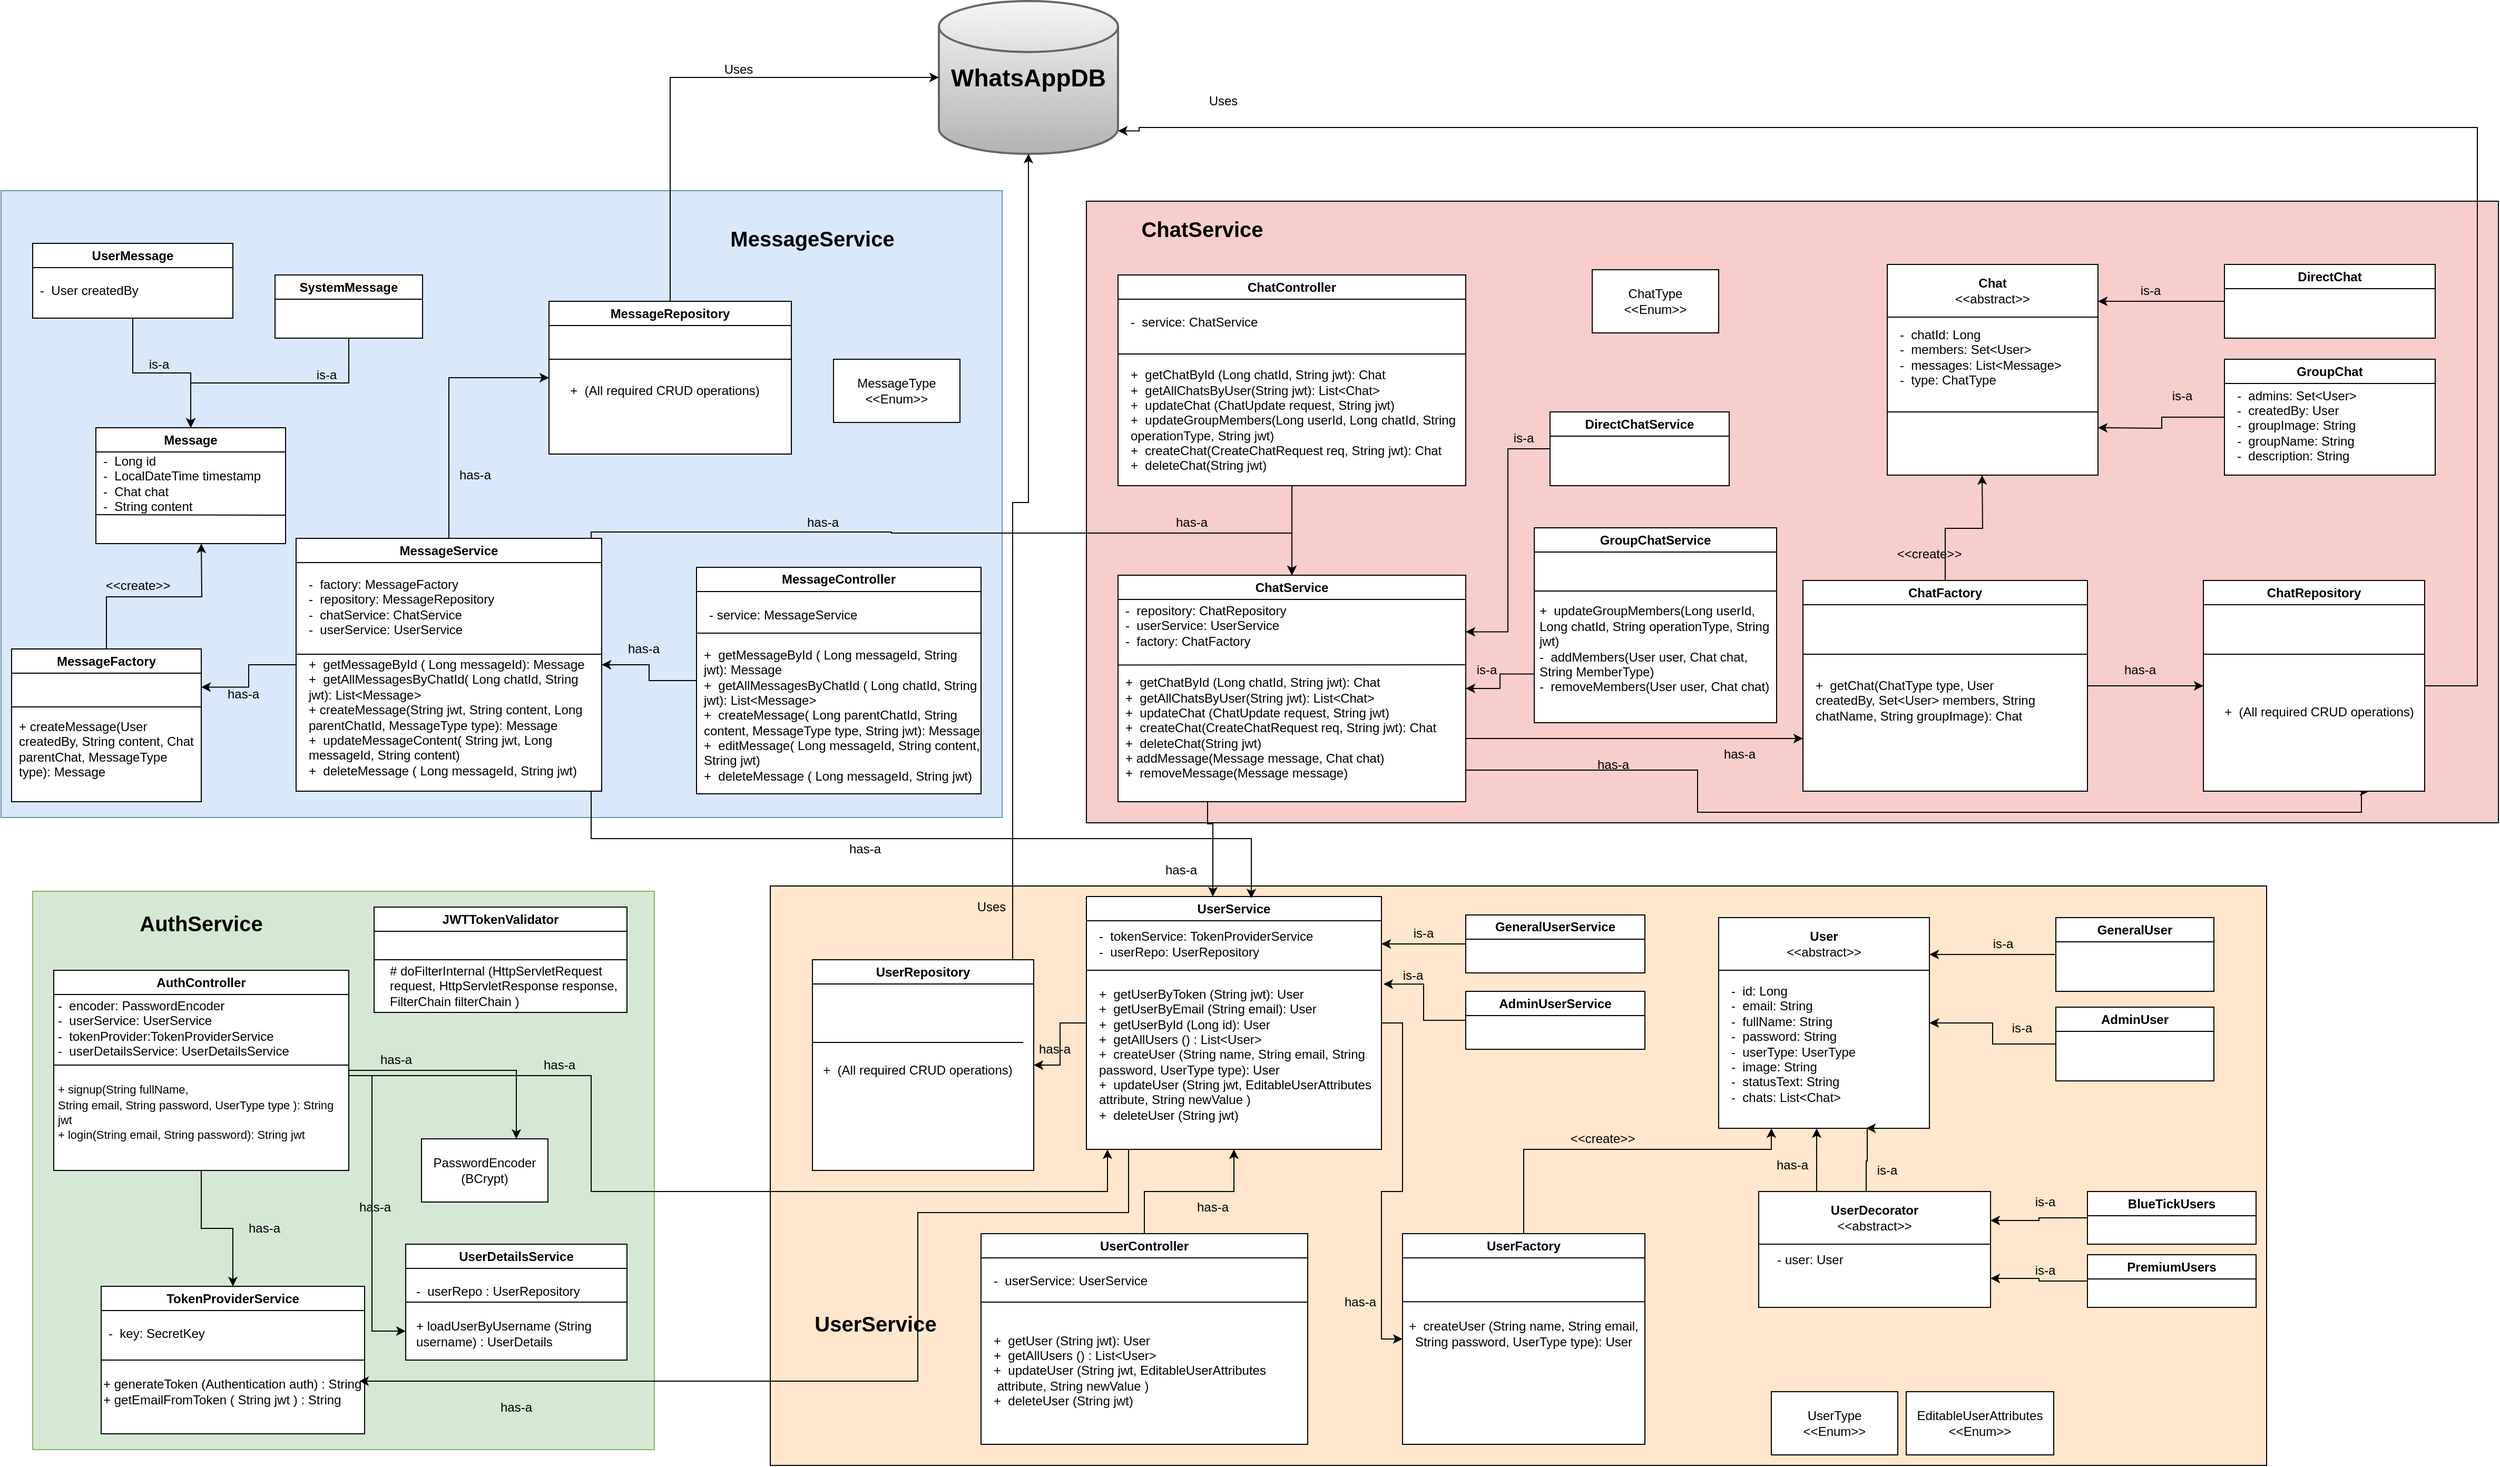 <mxfile version="22.1.16" type="device">
  <diagram name="Page-1" id="_4PxM_kyGq7Y50e0o7Xn">
    <mxGraphModel dx="3420" dy="3452" grid="1" gridSize="10" guides="1" tooltips="1" connect="1" arrows="1" fold="1" page="1" pageScale="1" pageWidth="827" pageHeight="1169" math="0" shadow="0">
      <root>
        <mxCell id="0" />
        <mxCell id="1" parent="0" />
        <mxCell id="dEhqhoQuFkiR65qgj-bx-6" value="" style="rounded=0;whiteSpace=wrap;html=1;fillColor=#d5e8d4;strokeColor=#82b366;" parent="1" vertex="1">
          <mxGeometry x="40" y="95" width="590" height="530" as="geometry" />
        </mxCell>
        <mxCell id="dEhqhoQuFkiR65qgj-bx-10" style="edgeStyle=orthogonalEdgeStyle;rounded=0;orthogonalLoop=1;jettySize=auto;html=1;entryX=0.5;entryY=0;entryDx=0;entryDy=0;" parent="1" source="dEhqhoQuFkiR65qgj-bx-2" target="dEhqhoQuFkiR65qgj-bx-8" edge="1">
          <mxGeometry relative="1" as="geometry" />
        </mxCell>
        <mxCell id="dEhqhoQuFkiR65qgj-bx-13" style="edgeStyle=orthogonalEdgeStyle;rounded=0;orthogonalLoop=1;jettySize=auto;html=1;entryX=0;entryY=0.75;entryDx=0;entryDy=0;" parent="1" source="dEhqhoQuFkiR65qgj-bx-2" target="dEhqhoQuFkiR65qgj-bx-9" edge="1">
          <mxGeometry relative="1" as="geometry">
            <Array as="points">
              <mxPoint x="362" y="270" />
              <mxPoint x="362" y="513" />
            </Array>
          </mxGeometry>
        </mxCell>
        <mxCell id="dEhqhoQuFkiR65qgj-bx-16" style="edgeStyle=orthogonalEdgeStyle;rounded=0;orthogonalLoop=1;jettySize=auto;html=1;entryX=0.75;entryY=0;entryDx=0;entryDy=0;" parent="1" source="dEhqhoQuFkiR65qgj-bx-2" target="dEhqhoQuFkiR65qgj-bx-3" edge="1">
          <mxGeometry relative="1" as="geometry" />
        </mxCell>
        <mxCell id="dEhqhoQuFkiR65qgj-bx-2" value="AuthController" style="swimlane;whiteSpace=wrap;html=1;glass=0;shadow=0;swimlaneFillColor=default;" parent="1" vertex="1">
          <mxGeometry x="60" y="170" width="280" height="190" as="geometry" />
        </mxCell>
        <mxCell id="spH2kGcvEEmno-MkBxN8-1" value="&lt;div style=&quot;font-size: 11px;&quot;&gt;&lt;font style=&quot;font-size: 11px;&quot;&gt;+ signup(String fullName,&amp;nbsp;&lt;/font&gt;&lt;/div&gt;&lt;span style=&quot;font-size: 11px;&quot;&gt;String email, String password, UserType type&amp;nbsp;&lt;/span&gt;&lt;span style=&quot;font-size: 11px; background-color: initial;&quot;&gt;): String jwt&lt;/span&gt;&lt;span style=&quot;font-size: 11px;&quot;&gt;&lt;br&gt;&lt;/span&gt;&lt;font style=&quot;font-size: 11px;&quot;&gt;+ login(String email, String password): String jwt&lt;/font&gt;" style="text;html=1;strokeColor=none;fillColor=none;align=left;verticalAlign=middle;whiteSpace=wrap;rounded=0;" vertex="1" parent="dEhqhoQuFkiR65qgj-bx-2">
          <mxGeometry x="2" y="100" width="268" height="70" as="geometry" />
        </mxCell>
        <mxCell id="spH2kGcvEEmno-MkBxN8-2" value="" style="endArrow=none;html=1;rounded=0;" edge="1" parent="dEhqhoQuFkiR65qgj-bx-2">
          <mxGeometry width="50" height="50" relative="1" as="geometry">
            <mxPoint y="90" as="sourcePoint" />
            <mxPoint x="280" y="90" as="targetPoint" />
            <Array as="points">
              <mxPoint x="90" y="90" />
            </Array>
          </mxGeometry>
        </mxCell>
        <mxCell id="spH2kGcvEEmno-MkBxN8-96" value="-&amp;nbsp; encoder:&amp;nbsp;PasswordEncoder&lt;br&gt;-&amp;nbsp; userService:&amp;nbsp;UserService&lt;br&gt;-&amp;nbsp; tokenProvider:TokenProviderService&lt;br&gt;-&amp;nbsp;&amp;nbsp;userDetailsService: UserDetailsService" style="text;html=1;strokeColor=none;fillColor=none;align=left;verticalAlign=middle;whiteSpace=wrap;rounded=0;" vertex="1" parent="dEhqhoQuFkiR65qgj-bx-2">
          <mxGeometry x="2" y="30" width="248" height="50" as="geometry" />
        </mxCell>
        <mxCell id="dEhqhoQuFkiR65qgj-bx-3" value="PasswordEncoder&lt;br&gt;(BCrypt)" style="rounded=0;whiteSpace=wrap;html=1;" parent="1" vertex="1">
          <mxGeometry x="409" y="330" width="120" height="60" as="geometry" />
        </mxCell>
        <mxCell id="dEhqhoQuFkiR65qgj-bx-7" value="&lt;b&gt;&lt;font style=&quot;font-size: 20px;&quot;&gt;AuthService&lt;/font&gt;&lt;/b&gt;" style="text;html=1;strokeColor=none;fillColor=none;align=center;verticalAlign=middle;whiteSpace=wrap;rounded=0;" parent="1" vertex="1">
          <mxGeometry x="170" y="110" width="60" height="30" as="geometry" />
        </mxCell>
        <mxCell id="dEhqhoQuFkiR65qgj-bx-8" value="TokenProviderService" style="swimlane;whiteSpace=wrap;html=1;swimlaneFillColor=default;" parent="1" vertex="1">
          <mxGeometry x="105" y="470" width="250" height="140" as="geometry" />
        </mxCell>
        <mxCell id="spH2kGcvEEmno-MkBxN8-10" value="-&amp;nbsp; key: SecretKey" style="text;html=1;strokeColor=none;fillColor=none;align=left;verticalAlign=middle;whiteSpace=wrap;rounded=0;" vertex="1" parent="dEhqhoQuFkiR65qgj-bx-8">
          <mxGeometry x="5" y="30" width="105" height="30" as="geometry" />
        </mxCell>
        <mxCell id="spH2kGcvEEmno-MkBxN8-11" value="+ generateToken (Authentication auth) : String&lt;br&gt;+ getEmailFromToken ( String jwt ) : String" style="text;html=1;strokeColor=none;fillColor=none;align=left;verticalAlign=middle;whiteSpace=wrap;rounded=0;" vertex="1" parent="dEhqhoQuFkiR65qgj-bx-8">
          <mxGeometry y="70" width="250" height="60" as="geometry" />
        </mxCell>
        <mxCell id="dEhqhoQuFkiR65qgj-bx-9" value="UserDetailsService" style="swimlane;whiteSpace=wrap;html=1;swimlaneFillColor=default;" parent="1" vertex="1">
          <mxGeometry x="394" y="430" width="210" height="110" as="geometry" />
        </mxCell>
        <mxCell id="spH2kGcvEEmno-MkBxN8-13" value="-&amp;nbsp; userRepo : UserRepository" style="text;html=1;strokeColor=none;fillColor=none;align=left;verticalAlign=middle;whiteSpace=wrap;rounded=0;" vertex="1" parent="dEhqhoQuFkiR65qgj-bx-9">
          <mxGeometry x="8" y="30" width="194" height="30" as="geometry" />
        </mxCell>
        <mxCell id="spH2kGcvEEmno-MkBxN8-14" value="+ loadUserByUsername (String username) : UserDetails" style="text;html=1;strokeColor=none;fillColor=none;align=left;verticalAlign=middle;whiteSpace=wrap;rounded=0;" vertex="1" parent="dEhqhoQuFkiR65qgj-bx-9">
          <mxGeometry x="8" y="70" width="185" height="30" as="geometry" />
        </mxCell>
        <mxCell id="dEhqhoQuFkiR65qgj-bx-11" value="has-a" style="text;html=1;strokeColor=none;fillColor=none;align=center;verticalAlign=middle;whiteSpace=wrap;rounded=0;" parent="1" vertex="1">
          <mxGeometry x="230" y="400" width="60" height="30" as="geometry" />
        </mxCell>
        <mxCell id="dEhqhoQuFkiR65qgj-bx-14" value="has-a" style="text;html=1;strokeColor=none;fillColor=none;align=center;verticalAlign=middle;whiteSpace=wrap;rounded=0;" parent="1" vertex="1">
          <mxGeometry x="335" y="380" width="60" height="30" as="geometry" />
        </mxCell>
        <mxCell id="dEhqhoQuFkiR65qgj-bx-17" value="has-a" style="text;html=1;strokeColor=none;fillColor=none;align=center;verticalAlign=middle;whiteSpace=wrap;rounded=0;" parent="1" vertex="1">
          <mxGeometry x="510" y="245" width="60" height="30" as="geometry" />
        </mxCell>
        <mxCell id="dEhqhoQuFkiR65qgj-bx-18" value="JWTTokenValidator" style="swimlane;whiteSpace=wrap;html=1;swimlaneFillColor=default;" parent="1" vertex="1">
          <mxGeometry x="364" y="110" width="240" height="100" as="geometry" />
        </mxCell>
        <mxCell id="spH2kGcvEEmno-MkBxN8-8" value="&lt;font style=&quot;font-size: 12px;&quot;&gt;# doFilterInternal (&lt;/font&gt;HttpServletRequest request, HttpServletResponse response, FilterChain filterChain )" style="text;html=1;strokeColor=none;fillColor=none;align=left;verticalAlign=middle;whiteSpace=wrap;rounded=0;" vertex="1" parent="dEhqhoQuFkiR65qgj-bx-18">
          <mxGeometry x="13" y="60" width="227" height="30" as="geometry" />
        </mxCell>
        <mxCell id="dEhqhoQuFkiR65qgj-bx-19" value="" style="rounded=0;whiteSpace=wrap;html=1;fillColor=#ffe6cc;strokeColor=default;" parent="1" vertex="1">
          <mxGeometry x="740" y="90" width="1420" height="550" as="geometry" />
        </mxCell>
        <mxCell id="dEhqhoQuFkiR65qgj-bx-20" value="&lt;b&gt;&lt;font style=&quot;font-size: 20px;&quot;&gt;UserService&lt;/font&gt;&lt;/b&gt;" style="text;html=1;strokeColor=none;fillColor=none;align=center;verticalAlign=middle;whiteSpace=wrap;rounded=0;" parent="1" vertex="1">
          <mxGeometry x="810" y="490" width="60" height="30" as="geometry" />
        </mxCell>
        <mxCell id="dEhqhoQuFkiR65qgj-bx-32" style="edgeStyle=orthogonalEdgeStyle;rounded=0;orthogonalLoop=1;jettySize=auto;html=1;entryX=0;entryY=0.5;entryDx=0;entryDy=0;" parent="1" source="dEhqhoQuFkiR65qgj-bx-21" target="dEhqhoQuFkiR65qgj-bx-23" edge="1">
          <mxGeometry relative="1" as="geometry" />
        </mxCell>
        <mxCell id="dEhqhoQuFkiR65qgj-bx-90" style="edgeStyle=orthogonalEdgeStyle;rounded=0;orthogonalLoop=1;jettySize=auto;html=1;entryX=1;entryY=0.5;entryDx=0;entryDy=0;" parent="1" source="dEhqhoQuFkiR65qgj-bx-21" target="dEhqhoQuFkiR65qgj-bx-86" edge="1">
          <mxGeometry relative="1" as="geometry" />
        </mxCell>
        <mxCell id="dEhqhoQuFkiR65qgj-bx-21" value="UserService" style="swimlane;whiteSpace=wrap;html=1;swimlaneFillColor=default;" parent="1" vertex="1">
          <mxGeometry x="1040" y="100" width="280" height="240" as="geometry" />
        </mxCell>
        <mxCell id="spH2kGcvEEmno-MkBxN8-19" value="-&amp;nbsp; tokenService: TokenProviderService&lt;br&gt;-&amp;nbsp; userRepo: UserRepository" style="text;html=1;strokeColor=none;fillColor=none;align=left;verticalAlign=middle;whiteSpace=wrap;rounded=0;" vertex="1" parent="dEhqhoQuFkiR65qgj-bx-21">
          <mxGeometry x="10" y="30" width="210" height="30" as="geometry" />
        </mxCell>
        <mxCell id="spH2kGcvEEmno-MkBxN8-21" value="" style="endArrow=none;html=1;rounded=0;entryX=1;entryY=0;entryDx=0;entryDy=0;" edge="1" parent="dEhqhoQuFkiR65qgj-bx-21" target="spH2kGcvEEmno-MkBxN8-22">
          <mxGeometry width="50" height="50" relative="1" as="geometry">
            <mxPoint y="70" as="sourcePoint" />
            <mxPoint x="230" y="60" as="targetPoint" />
          </mxGeometry>
        </mxCell>
        <mxCell id="spH2kGcvEEmno-MkBxN8-22" value="+&amp;nbsp; getUserByToken (String jwt): User&lt;br&gt;+&amp;nbsp; getUserByEmail (String email): User&lt;br style=&quot;border-color: var(--border-color);&quot;&gt;+&amp;nbsp; getUserById (Long id): User&lt;br&gt;+&amp;nbsp; getAllUsers () : List&amp;lt;User&amp;gt;&lt;br&gt;+&amp;nbsp; createUser (String name, String email, String password, UserType type): User&lt;br&gt;+&amp;nbsp; updateUser (String jwt, EditableUserAttributes&amp;nbsp; attribute, String newValue )&amp;nbsp;&lt;br&gt;+&amp;nbsp; deleteUser (String jwt)" style="text;html=1;strokeColor=none;fillColor=none;align=left;verticalAlign=middle;whiteSpace=wrap;rounded=0;" vertex="1" parent="dEhqhoQuFkiR65qgj-bx-21">
          <mxGeometry x="10" y="70" width="270" height="160" as="geometry" />
        </mxCell>
        <mxCell id="dEhqhoQuFkiR65qgj-bx-30" style="edgeStyle=orthogonalEdgeStyle;rounded=0;orthogonalLoop=1;jettySize=auto;html=1;" parent="1" source="dEhqhoQuFkiR65qgj-bx-22" target="dEhqhoQuFkiR65qgj-bx-21" edge="1">
          <mxGeometry relative="1" as="geometry" />
        </mxCell>
        <mxCell id="dEhqhoQuFkiR65qgj-bx-22" value="UserController" style="swimlane;whiteSpace=wrap;html=1;swimlaneFillColor=default;" parent="1" vertex="1">
          <mxGeometry x="940" y="420" width="310" height="200" as="geometry" />
        </mxCell>
        <mxCell id="spH2kGcvEEmno-MkBxN8-16" value="+&amp;nbsp; getUser (String jwt): User&lt;br&gt;+&amp;nbsp; getAllUsers () : List&amp;lt;User&amp;gt;&lt;br&gt;+&amp;nbsp; updateUser (String jwt, EditableUserAttributes&lt;br&gt;&amp;nbsp;attribute, String newValue )&amp;nbsp;&lt;br&gt;+&amp;nbsp; deleteUser (String jwt)" style="text;html=1;strokeColor=none;fillColor=none;align=left;verticalAlign=middle;whiteSpace=wrap;rounded=0;" vertex="1" parent="dEhqhoQuFkiR65qgj-bx-22">
          <mxGeometry x="10" y="80" width="270" height="100" as="geometry" />
        </mxCell>
        <mxCell id="spH2kGcvEEmno-MkBxN8-18" value="-&amp;nbsp; userService: UserService" style="text;html=1;strokeColor=none;fillColor=none;align=left;verticalAlign=middle;whiteSpace=wrap;rounded=0;" vertex="1" parent="dEhqhoQuFkiR65qgj-bx-22">
          <mxGeometry x="10" y="30" width="270" height="30" as="geometry" />
        </mxCell>
        <mxCell id="dEhqhoQuFkiR65qgj-bx-34" style="edgeStyle=orthogonalEdgeStyle;rounded=0;orthogonalLoop=1;jettySize=auto;html=1;entryX=0.25;entryY=1;entryDx=0;entryDy=0;" parent="1" source="dEhqhoQuFkiR65qgj-bx-23" edge="1" target="dEhqhoQuFkiR65qgj-bx-25">
          <mxGeometry relative="1" as="geometry">
            <mxPoint x="1440" y="320" as="targetPoint" />
            <Array as="points">
              <mxPoint x="1455" y="340" />
              <mxPoint x="1690" y="340" />
            </Array>
          </mxGeometry>
        </mxCell>
        <mxCell id="dEhqhoQuFkiR65qgj-bx-23" value="UserFactory" style="swimlane;whiteSpace=wrap;html=1;swimlaneFillColor=default;gradientColor=none;" parent="1" vertex="1">
          <mxGeometry x="1340" y="420" width="230" height="200" as="geometry" />
        </mxCell>
        <mxCell id="spH2kGcvEEmno-MkBxN8-23" value="+&amp;nbsp; createUser (String name, String email, String password, UserType type): User" style="text;html=1;strokeColor=none;fillColor=none;align=center;verticalAlign=middle;whiteSpace=wrap;rounded=0;" vertex="1" parent="dEhqhoQuFkiR65qgj-bx-23">
          <mxGeometry x="5" y="80" width="220" height="30" as="geometry" />
        </mxCell>
        <mxCell id="spH2kGcvEEmno-MkBxN8-24" value="" style="endArrow=none;html=1;rounded=0;exitX=0;exitY=0.25;exitDx=0;exitDy=0;entryX=1;entryY=0.25;entryDx=0;entryDy=0;" edge="1" parent="dEhqhoQuFkiR65qgj-bx-23">
          <mxGeometry width="50" height="50" relative="1" as="geometry">
            <mxPoint y="64.57" as="sourcePoint" />
            <mxPoint x="230" y="64.57" as="targetPoint" />
          </mxGeometry>
        </mxCell>
        <mxCell id="dEhqhoQuFkiR65qgj-bx-25" value="User&lt;br style=&quot;border-color: var(--border-color); font-weight: 400;&quot;&gt;&lt;span style=&quot;font-weight: 400;&quot;&gt;&amp;lt;&amp;lt;abstract&amp;gt;&amp;gt;&lt;/span&gt;" style="swimlane;whiteSpace=wrap;html=1;startSize=50;swimlaneFillColor=default;" parent="1" vertex="1">
          <mxGeometry x="1640" y="120" width="200" height="200" as="geometry" />
        </mxCell>
        <mxCell id="spH2kGcvEEmno-MkBxN8-25" value="-&amp;nbsp; id: Long&lt;br&gt;-&amp;nbsp; email: String&lt;br&gt;-&amp;nbsp; fullName: String&lt;br&gt;-&amp;nbsp; password: String&lt;br&gt;-&amp;nbsp; userType: UserType&lt;br&gt;-&amp;nbsp; image: String&lt;br&gt;-&amp;nbsp; statusText: String&lt;br&gt;-&amp;nbsp; chats: List&amp;lt;Chat&amp;gt;" style="text;html=1;strokeColor=none;fillColor=none;align=left;verticalAlign=middle;whiteSpace=wrap;rounded=0;" vertex="1" parent="dEhqhoQuFkiR65qgj-bx-25">
          <mxGeometry x="10" y="55" width="126" height="130" as="geometry" />
        </mxCell>
        <mxCell id="dEhqhoQuFkiR65qgj-bx-26" value="GeneralUser" style="swimlane;whiteSpace=wrap;html=1;swimlaneFillColor=default;" parent="1" vertex="1">
          <mxGeometry x="1960" y="120" width="150" height="70" as="geometry" />
        </mxCell>
        <mxCell id="dEhqhoQuFkiR65qgj-bx-39" style="edgeStyle=orthogonalEdgeStyle;rounded=0;orthogonalLoop=1;jettySize=auto;html=1;entryX=1;entryY=0.5;entryDx=0;entryDy=0;" parent="1" source="dEhqhoQuFkiR65qgj-bx-27" edge="1" target="dEhqhoQuFkiR65qgj-bx-25">
          <mxGeometry relative="1" as="geometry">
            <mxPoint x="1550" y="275" as="targetPoint" />
          </mxGeometry>
        </mxCell>
        <mxCell id="dEhqhoQuFkiR65qgj-bx-27" value="AdminUser" style="swimlane;whiteSpace=wrap;html=1;swimlaneFillColor=default;" parent="1" vertex="1">
          <mxGeometry x="1960" y="205" width="150" height="70" as="geometry" />
        </mxCell>
        <mxCell id="dEhqhoQuFkiR65qgj-bx-28" value="UserType&lt;br&gt;&amp;lt;&amp;lt;Enum&amp;gt;&amp;gt;" style="rounded=0;whiteSpace=wrap;html=1;" parent="1" vertex="1">
          <mxGeometry x="1690" y="570" width="120" height="60" as="geometry" />
        </mxCell>
        <mxCell id="dEhqhoQuFkiR65qgj-bx-29" value="EditableUserAttributes&lt;br&gt;&amp;lt;&amp;lt;Enum&amp;gt;&amp;gt;" style="rounded=0;whiteSpace=wrap;html=1;" parent="1" vertex="1">
          <mxGeometry x="1818" y="570" width="140" height="60" as="geometry" />
        </mxCell>
        <mxCell id="dEhqhoQuFkiR65qgj-bx-31" value="has-a" style="text;html=1;strokeColor=none;fillColor=none;align=center;verticalAlign=middle;whiteSpace=wrap;rounded=0;" parent="1" vertex="1">
          <mxGeometry x="980" y="230" width="60" height="30" as="geometry" />
        </mxCell>
        <mxCell id="dEhqhoQuFkiR65qgj-bx-33" value="has-a" style="text;html=1;strokeColor=none;fillColor=none;align=center;verticalAlign=middle;whiteSpace=wrap;rounded=0;" parent="1" vertex="1">
          <mxGeometry x="1270" y="470" width="60" height="30" as="geometry" />
        </mxCell>
        <mxCell id="dEhqhoQuFkiR65qgj-bx-35" value="&amp;lt;&amp;lt;create&amp;gt;&amp;gt;" style="text;html=1;strokeColor=none;fillColor=none;align=center;verticalAlign=middle;whiteSpace=wrap;rounded=0;" parent="1" vertex="1">
          <mxGeometry x="1500" y="315" width="60" height="30" as="geometry" />
        </mxCell>
        <mxCell id="dEhqhoQuFkiR65qgj-bx-36" style="edgeStyle=orthogonalEdgeStyle;rounded=0;orthogonalLoop=1;jettySize=auto;html=1;entryX=1;entryY=0.175;entryDx=0;entryDy=0;entryPerimeter=0;" parent="1" source="dEhqhoQuFkiR65qgj-bx-26" target="dEhqhoQuFkiR65qgj-bx-25" edge="1">
          <mxGeometry relative="1" as="geometry" />
        </mxCell>
        <mxCell id="dEhqhoQuFkiR65qgj-bx-37" value="is-a" style="text;html=1;strokeColor=none;fillColor=none;align=center;verticalAlign=middle;whiteSpace=wrap;rounded=0;" parent="1" vertex="1">
          <mxGeometry x="1880" y="130" width="60" height="30" as="geometry" />
        </mxCell>
        <mxCell id="dEhqhoQuFkiR65qgj-bx-38" value="is-a" style="text;html=1;strokeColor=none;fillColor=none;align=center;verticalAlign=middle;whiteSpace=wrap;rounded=0;" parent="1" vertex="1">
          <mxGeometry x="1898" y="210" width="60" height="30" as="geometry" />
        </mxCell>
        <mxCell id="dEhqhoQuFkiR65qgj-bx-40" value="" style="rounded=0;whiteSpace=wrap;html=1;fillColor=#dae8fc;strokeColor=#6c8ebf;" parent="1" vertex="1">
          <mxGeometry x="10" y="-570" width="950" height="595" as="geometry" />
        </mxCell>
        <mxCell id="dEhqhoQuFkiR65qgj-bx-41" value="" style="rounded=0;whiteSpace=wrap;html=1;fillColor=#f8cecc;strokeColor=default;" parent="1" vertex="1">
          <mxGeometry x="1040" y="-560" width="1340" height="590" as="geometry" />
        </mxCell>
        <mxCell id="dEhqhoQuFkiR65qgj-bx-43" value="&lt;b&gt;&lt;font style=&quot;font-size: 20px;&quot;&gt;ChatService&lt;/font&gt;&lt;/b&gt;" style="text;html=1;strokeColor=none;fillColor=none;align=center;verticalAlign=middle;whiteSpace=wrap;rounded=0;" parent="1" vertex="1">
          <mxGeometry x="1120" y="-549" width="60" height="30" as="geometry" />
        </mxCell>
        <mxCell id="dEhqhoQuFkiR65qgj-bx-44" value="&lt;b&gt;&lt;font style=&quot;font-size: 20px;&quot;&gt;MessageService&lt;/font&gt;&lt;/b&gt;" style="text;html=1;strokeColor=none;fillColor=none;align=center;verticalAlign=middle;whiteSpace=wrap;rounded=0;" parent="1" vertex="1">
          <mxGeometry x="750" y="-540" width="60" height="30" as="geometry" />
        </mxCell>
        <mxCell id="dEhqhoQuFkiR65qgj-bx-46" style="edgeStyle=orthogonalEdgeStyle;rounded=0;orthogonalLoop=1;jettySize=auto;html=1;entryX=0;entryY=0.75;entryDx=0;entryDy=0;" parent="1" source="dEhqhoQuFkiR65qgj-bx-47" target="dEhqhoQuFkiR65qgj-bx-51" edge="1">
          <mxGeometry relative="1" as="geometry">
            <mxPoint x="1790" y="-10" as="targetPoint" />
            <Array as="points">
              <mxPoint x="1520" y="-50" />
              <mxPoint x="1520" y="-50" />
            </Array>
          </mxGeometry>
        </mxCell>
        <mxCell id="dEhqhoQuFkiR65qgj-bx-94" style="edgeStyle=orthogonalEdgeStyle;rounded=0;orthogonalLoop=1;jettySize=auto;html=1;entryX=0.432;entryY=0;entryDx=0;entryDy=0;entryPerimeter=0;exitX=0.25;exitY=1;exitDx=0;exitDy=0;" parent="1" edge="1" target="dEhqhoQuFkiR65qgj-bx-21" source="spH2kGcvEEmno-MkBxN8-63">
          <mxGeometry relative="1" as="geometry">
            <mxPoint x="1161" y="90" as="targetPoint" />
            <mxPoint x="1160" y="1" as="sourcePoint" />
            <Array as="points">
              <mxPoint x="1155" y="31" />
              <mxPoint x="1160" y="31" />
              <mxPoint x="1160" y="100" />
            </Array>
          </mxGeometry>
        </mxCell>
        <mxCell id="spH2kGcvEEmno-MkBxN8-58" style="edgeStyle=orthogonalEdgeStyle;rounded=0;orthogonalLoop=1;jettySize=auto;html=1;entryX=0.75;entryY=1;entryDx=0;entryDy=0;" edge="1" parent="1" target="dEhqhoQuFkiR65qgj-bx-84">
          <mxGeometry relative="1" as="geometry">
            <mxPoint x="2220" y="99.73" as="targetPoint" />
            <mxPoint x="1400" y="-20" as="sourcePoint" />
            <Array as="points">
              <mxPoint x="1620" y="-20" />
              <mxPoint x="1620" y="20" />
              <mxPoint x="2250" y="20" />
            </Array>
          </mxGeometry>
        </mxCell>
        <mxCell id="dEhqhoQuFkiR65qgj-bx-47" value="ChatService" style="swimlane;whiteSpace=wrap;html=1;swimlaneFillColor=default;" parent="1" vertex="1">
          <mxGeometry x="1070" y="-205" width="330" height="215" as="geometry" />
        </mxCell>
        <mxCell id="spH2kGcvEEmno-MkBxN8-60" value="" style="endArrow=none;html=1;rounded=0;entryX=0.155;entryY=-0.007;entryDx=0;entryDy=0;entryPerimeter=0;" edge="1" parent="dEhqhoQuFkiR65qgj-bx-47">
          <mxGeometry width="50" height="50" relative="1" as="geometry">
            <mxPoint y="85.21" as="sourcePoint" />
            <mxPoint x="329.3" y="85.0" as="targetPoint" />
          </mxGeometry>
        </mxCell>
        <mxCell id="spH2kGcvEEmno-MkBxN8-62" value="-&amp;nbsp; repository: ChatRepository&lt;br&gt;-&amp;nbsp; userService: UserService&lt;br&gt;-&amp;nbsp; factory: ChatFactory" style="text;html=1;strokeColor=none;fillColor=none;align=left;verticalAlign=middle;whiteSpace=wrap;rounded=0;" vertex="1" parent="dEhqhoQuFkiR65qgj-bx-47">
          <mxGeometry x="5" y="30" width="290" height="35" as="geometry" />
        </mxCell>
        <mxCell id="spH2kGcvEEmno-MkBxN8-63" value="+&amp;nbsp; getChatById (Long chatId, String jwt): Chat&lt;br&gt;+&amp;nbsp; getAllChatsByUser(String jwt): List&amp;lt;Chat&amp;gt;&lt;br&gt;+&amp;nbsp; updateChat (ChatUpdate request, String jwt)&lt;br style=&quot;border-color: var(--border-color);&quot;&gt;+&amp;nbsp; createChat(CreateChatRequest req, String jwt): Chat&lt;br style=&quot;border-color: var(--border-color);&quot;&gt;+&amp;nbsp; deleteChat(String jwt)&lt;br style=&quot;border-color: var(--border-color);&quot;&gt;+ addMessage(Message message, Chat chat)&lt;br&gt;+&amp;nbsp; removeMessage(Message message)" style="text;html=1;strokeColor=none;fillColor=none;align=left;verticalAlign=middle;whiteSpace=wrap;rounded=0;" vertex="1" parent="dEhqhoQuFkiR65qgj-bx-47">
          <mxGeometry x="5" y="95" width="320" height="100" as="geometry" />
        </mxCell>
        <mxCell id="dEhqhoQuFkiR65qgj-bx-48" style="edgeStyle=orthogonalEdgeStyle;rounded=0;orthogonalLoop=1;jettySize=auto;html=1;" parent="1" source="dEhqhoQuFkiR65qgj-bx-49" target="dEhqhoQuFkiR65qgj-bx-47" edge="1">
          <mxGeometry relative="1" as="geometry" />
        </mxCell>
        <mxCell id="dEhqhoQuFkiR65qgj-bx-49" value="ChatController" style="swimlane;whiteSpace=wrap;html=1;swimlaneFillColor=default;" parent="1" vertex="1">
          <mxGeometry x="1070" y="-490" width="330" height="200" as="geometry" />
        </mxCell>
        <mxCell id="spH2kGcvEEmno-MkBxN8-54" value="" style="endArrow=none;html=1;rounded=0;exitX=0;exitY=0.25;exitDx=0;exitDy=0;entryX=1;entryY=0.25;entryDx=0;entryDy=0;" edge="1" parent="dEhqhoQuFkiR65qgj-bx-49">
          <mxGeometry width="50" height="50" relative="1" as="geometry">
            <mxPoint y="75" as="sourcePoint" />
            <mxPoint x="330" y="75" as="targetPoint" />
            <Array as="points">
              <mxPoint x="165" y="75" />
            </Array>
          </mxGeometry>
        </mxCell>
        <mxCell id="spH2kGcvEEmno-MkBxN8-56" value="-&amp;nbsp; service: ChatService" style="text;html=1;strokeColor=none;fillColor=none;align=left;verticalAlign=middle;whiteSpace=wrap;rounded=0;" vertex="1" parent="dEhqhoQuFkiR65qgj-bx-49">
          <mxGeometry x="10" y="30" width="170" height="30" as="geometry" />
        </mxCell>
        <mxCell id="spH2kGcvEEmno-MkBxN8-57" value="+&amp;nbsp; getChatById (Long chatId, String jwt): Chat&lt;br&gt;+&amp;nbsp; getAllChatsByUser(String jwt): List&amp;lt;Chat&amp;gt;&lt;br&gt;+&amp;nbsp; updateChat (ChatUpdate request, String jwt)&lt;br&gt;+&amp;nbsp; updateGroupMembers(Long userId, Long chatId, String operationType, String jwt)&lt;br&gt;+&amp;nbsp; createChat(CreateChatRequest req, String jwt): Chat&lt;br&gt;+&amp;nbsp; deleteChat(String jwt)" style="text;html=1;strokeColor=none;fillColor=none;align=left;verticalAlign=middle;whiteSpace=wrap;rounded=0;" vertex="1" parent="dEhqhoQuFkiR65qgj-bx-49">
          <mxGeometry x="10" y="85" width="320" height="105" as="geometry" />
        </mxCell>
        <mxCell id="dEhqhoQuFkiR65qgj-bx-50" style="edgeStyle=orthogonalEdgeStyle;rounded=0;orthogonalLoop=1;jettySize=auto;html=1;" parent="1" source="dEhqhoQuFkiR65qgj-bx-51" edge="1">
          <mxGeometry relative="1" as="geometry">
            <mxPoint x="1890" y="-300" as="targetPoint" />
          </mxGeometry>
        </mxCell>
        <mxCell id="dEhqhoQuFkiR65qgj-bx-100" style="edgeStyle=orthogonalEdgeStyle;rounded=0;orthogonalLoop=1;jettySize=auto;html=1;entryX=0;entryY=0.5;entryDx=0;entryDy=0;" parent="1" source="dEhqhoQuFkiR65qgj-bx-51" target="dEhqhoQuFkiR65qgj-bx-84" edge="1">
          <mxGeometry relative="1" as="geometry" />
        </mxCell>
        <mxCell id="dEhqhoQuFkiR65qgj-bx-51" value="ChatFactory" style="swimlane;whiteSpace=wrap;html=1;swimlaneFillColor=default;gradientColor=none;" parent="1" vertex="1">
          <mxGeometry x="1720" y="-200" width="270" height="200" as="geometry" />
        </mxCell>
        <mxCell id="spH2kGcvEEmno-MkBxN8-64" value="" style="endArrow=none;html=1;rounded=0;exitX=0;exitY=0.25;exitDx=0;exitDy=0;entryX=1;entryY=0.25;entryDx=0;entryDy=0;" edge="1" parent="dEhqhoQuFkiR65qgj-bx-51">
          <mxGeometry width="50" height="50" relative="1" as="geometry">
            <mxPoint y="70" as="sourcePoint" />
            <mxPoint x="270" y="70" as="targetPoint" />
          </mxGeometry>
        </mxCell>
        <mxCell id="spH2kGcvEEmno-MkBxN8-65" value="+&amp;nbsp; getChat(ChatType type, User createdBy,&amp;nbsp;Set&amp;lt;User&amp;gt; members, String chatName, String groupImage): Chat" style="text;html=1;strokeColor=none;fillColor=none;align=left;verticalAlign=middle;whiteSpace=wrap;rounded=0;" vertex="1" parent="dEhqhoQuFkiR65qgj-bx-51">
          <mxGeometry x="10" y="70" width="260" height="87.5" as="geometry" />
        </mxCell>
        <mxCell id="dEhqhoQuFkiR65qgj-bx-52" value="Chat&lt;br style=&quot;border-color: var(--border-color); font-weight: 400;&quot;&gt;&lt;span style=&quot;font-weight: 400;&quot;&gt;&amp;lt;&amp;lt;abstract&amp;gt;&amp;gt;&lt;/span&gt;" style="swimlane;whiteSpace=wrap;html=1;startSize=50;swimlaneFillColor=default;" parent="1" vertex="1">
          <mxGeometry x="1800" y="-500" width="200" height="200" as="geometry" />
        </mxCell>
        <mxCell id="spH2kGcvEEmno-MkBxN8-66" value="" style="endArrow=none;html=1;rounded=0;exitX=1;exitY=0.75;exitDx=0;exitDy=0;entryX=0;entryY=0.75;entryDx=0;entryDy=0;elbow=vertical;" edge="1" parent="dEhqhoQuFkiR65qgj-bx-52">
          <mxGeometry width="50" height="50" relative="1" as="geometry">
            <mxPoint x="200" y="140" as="sourcePoint" />
            <mxPoint y="140" as="targetPoint" />
            <Array as="points" />
          </mxGeometry>
        </mxCell>
        <mxCell id="spH2kGcvEEmno-MkBxN8-67" value="-&amp;nbsp; chatId: Long&amp;nbsp;&lt;br&gt;-&amp;nbsp; members: Set&amp;lt;User&amp;gt;&amp;nbsp;&lt;br&gt;-&amp;nbsp; messages: List&amp;lt;Message&amp;gt;&amp;nbsp;&lt;br&gt;-&amp;nbsp; type: ChatType&amp;nbsp;" style="text;html=1;strokeColor=none;fillColor=none;align=left;verticalAlign=middle;whiteSpace=wrap;rounded=0;" vertex="1" parent="dEhqhoQuFkiR65qgj-bx-52">
          <mxGeometry x="10" y="50" width="180" height="75" as="geometry" />
        </mxCell>
        <mxCell id="dEhqhoQuFkiR65qgj-bx-53" value="DirectChat" style="swimlane;whiteSpace=wrap;html=1;swimlaneFillColor=default;" parent="1" vertex="1">
          <mxGeometry x="2120" y="-500" width="200" height="70" as="geometry" />
        </mxCell>
        <mxCell id="dEhqhoQuFkiR65qgj-bx-54" style="edgeStyle=orthogonalEdgeStyle;rounded=0;orthogonalLoop=1;jettySize=auto;html=1;" parent="1" source="dEhqhoQuFkiR65qgj-bx-55" edge="1">
          <mxGeometry relative="1" as="geometry">
            <mxPoint x="2000" y="-345" as="targetPoint" />
          </mxGeometry>
        </mxCell>
        <mxCell id="dEhqhoQuFkiR65qgj-bx-55" value="GroupChat" style="swimlane;whiteSpace=wrap;html=1;swimlaneFillColor=default;" parent="1" vertex="1">
          <mxGeometry x="2120" y="-410" width="200" height="110" as="geometry" />
        </mxCell>
        <mxCell id="spH2kGcvEEmno-MkBxN8-69" value="-&amp;nbsp; admins: Set&amp;lt;User&amp;gt;&amp;nbsp;&lt;br&gt;-&amp;nbsp; createdBy: User&amp;nbsp;&lt;br&gt;-&amp;nbsp; groupImage: String&amp;nbsp;&lt;br&gt;-&amp;nbsp; groupName: String&amp;nbsp;&lt;br&gt;-&amp;nbsp; description: String&amp;nbsp;" style="text;html=1;strokeColor=none;fillColor=none;align=left;verticalAlign=middle;whiteSpace=wrap;rounded=0;" vertex="1" parent="dEhqhoQuFkiR65qgj-bx-55">
          <mxGeometry x="10" y="25" width="150" height="75" as="geometry" />
        </mxCell>
        <mxCell id="dEhqhoQuFkiR65qgj-bx-56" value="ChatType&lt;br&gt;&amp;lt;&amp;lt;Enum&amp;gt;&amp;gt;" style="rounded=0;whiteSpace=wrap;html=1;" parent="1" vertex="1">
          <mxGeometry x="1520" y="-495" width="120" height="60" as="geometry" />
        </mxCell>
        <mxCell id="dEhqhoQuFkiR65qgj-bx-58" value="has-a" style="text;html=1;strokeColor=none;fillColor=none;align=center;verticalAlign=middle;whiteSpace=wrap;rounded=0;" parent="1" vertex="1">
          <mxGeometry x="1110" y="-270" width="60" height="30" as="geometry" />
        </mxCell>
        <mxCell id="dEhqhoQuFkiR65qgj-bx-59" value="has-a" style="text;html=1;strokeColor=none;fillColor=none;align=center;verticalAlign=middle;whiteSpace=wrap;rounded=0;" parent="1" vertex="1">
          <mxGeometry x="1510" y="-40" width="60" height="30" as="geometry" />
        </mxCell>
        <mxCell id="dEhqhoQuFkiR65qgj-bx-60" value="&amp;lt;&amp;lt;create&amp;gt;&amp;gt;" style="text;html=1;strokeColor=none;fillColor=none;align=center;verticalAlign=middle;whiteSpace=wrap;rounded=0;" parent="1" vertex="1">
          <mxGeometry x="1810" y="-240" width="60" height="30" as="geometry" />
        </mxCell>
        <mxCell id="dEhqhoQuFkiR65qgj-bx-61" style="edgeStyle=orthogonalEdgeStyle;rounded=0;orthogonalLoop=1;jettySize=auto;html=1;entryX=1;entryY=0.175;entryDx=0;entryDy=0;entryPerimeter=0;" parent="1" source="dEhqhoQuFkiR65qgj-bx-53" target="dEhqhoQuFkiR65qgj-bx-52" edge="1">
          <mxGeometry relative="1" as="geometry" />
        </mxCell>
        <mxCell id="dEhqhoQuFkiR65qgj-bx-62" value="is-a" style="text;html=1;strokeColor=none;fillColor=none;align=center;verticalAlign=middle;whiteSpace=wrap;rounded=0;" parent="1" vertex="1">
          <mxGeometry x="2020" y="-490" width="60" height="30" as="geometry" />
        </mxCell>
        <mxCell id="dEhqhoQuFkiR65qgj-bx-63" value="is-a" style="text;html=1;strokeColor=none;fillColor=none;align=center;verticalAlign=middle;whiteSpace=wrap;rounded=0;" parent="1" vertex="1">
          <mxGeometry x="2050" y="-390" width="60" height="30" as="geometry" />
        </mxCell>
        <mxCell id="dEhqhoQuFkiR65qgj-bx-66" value="has-a" style="text;html=1;strokeColor=none;fillColor=none;align=center;verticalAlign=middle;whiteSpace=wrap;rounded=0;" parent="1" vertex="1">
          <mxGeometry x="469" y="570" width="60" height="30" as="geometry" />
        </mxCell>
        <mxCell id="dEhqhoQuFkiR65qgj-bx-74" style="edgeStyle=orthogonalEdgeStyle;rounded=0;orthogonalLoop=1;jettySize=auto;html=1;entryX=1;entryY=0.5;entryDx=0;entryDy=0;" parent="1" source="dEhqhoQuFkiR65qgj-bx-67" target="dEhqhoQuFkiR65qgj-bx-68" edge="1">
          <mxGeometry relative="1" as="geometry" />
        </mxCell>
        <mxCell id="dEhqhoQuFkiR65qgj-bx-67" value="MessageController" style="swimlane;whiteSpace=wrap;html=1;swimlaneFillColor=default;" parent="1" vertex="1">
          <mxGeometry x="670" y="-212.5" width="270" height="215" as="geometry" />
        </mxCell>
        <mxCell id="spH2kGcvEEmno-MkBxN8-79" value="- service: MessageService" style="text;html=1;strokeColor=none;fillColor=none;align=left;verticalAlign=middle;whiteSpace=wrap;rounded=0;" vertex="1" parent="dEhqhoQuFkiR65qgj-bx-67">
          <mxGeometry x="10" y="30" width="180" height="30" as="geometry" />
        </mxCell>
        <mxCell id="spH2kGcvEEmno-MkBxN8-80" value="+&amp;nbsp; getMessageById ( Long messageId, String jwt): Message&lt;br&gt;+&amp;nbsp; getAllMessagesByChatId ( Long chatId, String jwt): List&amp;lt;Message&amp;gt;&lt;br&gt;+&amp;nbsp; createMessage( Long parentChatId, String content, MessageType type, String jwt): Message&lt;br&gt;+&amp;nbsp; editMessage( Long messageId, String content, String jwt)&lt;br&gt;+&amp;nbsp; deleteMessage ( Long messageId, String jwt)" style="text;html=1;strokeColor=none;fillColor=none;align=left;verticalAlign=middle;whiteSpace=wrap;rounded=0;" vertex="1" parent="dEhqhoQuFkiR65qgj-bx-67">
          <mxGeometry x="5" y="72.5" width="265" height="135" as="geometry" />
        </mxCell>
        <mxCell id="dEhqhoQuFkiR65qgj-bx-76" style="edgeStyle=orthogonalEdgeStyle;rounded=0;orthogonalLoop=1;jettySize=auto;html=1;entryX=1;entryY=0.25;entryDx=0;entryDy=0;" parent="1" source="dEhqhoQuFkiR65qgj-bx-68" target="dEhqhoQuFkiR65qgj-bx-73" edge="1">
          <mxGeometry relative="1" as="geometry" />
        </mxCell>
        <mxCell id="dEhqhoQuFkiR65qgj-bx-88" style="edgeStyle=orthogonalEdgeStyle;rounded=0;orthogonalLoop=1;jettySize=auto;html=1;entryX=0;entryY=0.5;entryDx=0;entryDy=0;" parent="1" source="dEhqhoQuFkiR65qgj-bx-68" target="dEhqhoQuFkiR65qgj-bx-87" edge="1">
          <mxGeometry relative="1" as="geometry" />
        </mxCell>
        <mxCell id="dEhqhoQuFkiR65qgj-bx-95" style="edgeStyle=orthogonalEdgeStyle;rounded=0;orthogonalLoop=1;jettySize=auto;html=1;entryX=0.5;entryY=0;entryDx=0;entryDy=0;" parent="1" target="dEhqhoQuFkiR65qgj-bx-47" edge="1" source="dEhqhoQuFkiR65qgj-bx-68">
          <mxGeometry relative="1" as="geometry">
            <mxPoint x="570" y="-235" as="sourcePoint" />
            <mxPoint x="1140" y="-225" as="targetPoint" />
            <Array as="points">
              <mxPoint x="570" y="-246" />
              <mxPoint x="855" y="-246" />
              <mxPoint x="1235" y="-245" />
            </Array>
          </mxGeometry>
        </mxCell>
        <mxCell id="dEhqhoQuFkiR65qgj-bx-97" style="edgeStyle=orthogonalEdgeStyle;rounded=0;orthogonalLoop=1;jettySize=auto;html=1;entryX=0.559;entryY=0.007;entryDx=0;entryDy=0;entryPerimeter=0;" parent="1" target="dEhqhoQuFkiR65qgj-bx-21" edge="1">
          <mxGeometry relative="1" as="geometry">
            <mxPoint x="570" y="-55" as="sourcePoint" />
            <mxPoint x="1160" y="150" as="targetPoint" />
            <Array as="points">
              <mxPoint x="570" y="45" />
              <mxPoint x="1197" y="45" />
            </Array>
          </mxGeometry>
        </mxCell>
        <mxCell id="dEhqhoQuFkiR65qgj-bx-68" value="MessageService" style="swimlane;whiteSpace=wrap;html=1;swimlaneFillColor=default;" parent="1" vertex="1">
          <mxGeometry x="290" y="-240" width="290" height="240" as="geometry" />
        </mxCell>
        <mxCell id="spH2kGcvEEmno-MkBxN8-83" value="-&amp;nbsp; factory: MessageFactory&lt;br&gt;-&amp;nbsp; repository: MessageRepository&lt;br&gt;-&amp;nbsp; chatService: ChatService&lt;br&gt;-&amp;nbsp; userService: UserService" style="text;html=1;strokeColor=none;fillColor=none;align=left;verticalAlign=middle;whiteSpace=wrap;rounded=0;" vertex="1" parent="dEhqhoQuFkiR65qgj-bx-68">
          <mxGeometry x="10" y="30" width="270" height="70" as="geometry" />
        </mxCell>
        <mxCell id="spH2kGcvEEmno-MkBxN8-84" value="+&amp;nbsp; getMessageById ( Long messageId): Message&lt;br&gt;+&amp;nbsp; getAllMessagesByChatId(&amp;nbsp;Long chatId, String jwt):&amp;nbsp;List&amp;lt;Message&amp;gt;&lt;br&gt;+ createMessage(String jwt, String content, Long parentChatId, MessageType type&lt;span style=&quot;background-color: initial;&quot;&gt;): Message&lt;br&gt;+&amp;nbsp; updateMessageContent( String jwt, Long messageId, String content)&lt;br&gt;+&amp;nbsp; deleteMessage ( Long messageId, String jwt)&lt;br&gt;&lt;/span&gt;" style="text;html=1;strokeColor=none;fillColor=none;align=left;verticalAlign=middle;whiteSpace=wrap;rounded=0;" vertex="1" parent="dEhqhoQuFkiR65qgj-bx-68">
          <mxGeometry x="10" y="110" width="270" height="120" as="geometry" />
        </mxCell>
        <mxCell id="dEhqhoQuFkiR65qgj-bx-69" value="Message" style="swimlane;whiteSpace=wrap;html=1;swimlaneFillColor=default;startSize=23;" parent="1" vertex="1">
          <mxGeometry x="100" y="-345" width="180" height="110" as="geometry" />
        </mxCell>
        <mxCell id="spH2kGcvEEmno-MkBxN8-91" value="-&amp;nbsp; Long id&lt;br&gt;-&amp;nbsp;&amp;nbsp;LocalDateTime timestamp&lt;br&gt;-&amp;nbsp; Chat chat&lt;br&gt;-&amp;nbsp; String content" style="text;html=1;strokeColor=none;fillColor=none;align=left;verticalAlign=middle;whiteSpace=wrap;rounded=0;" vertex="1" parent="dEhqhoQuFkiR65qgj-bx-69">
          <mxGeometry x="5" y="25" width="160" height="55" as="geometry" />
        </mxCell>
        <mxCell id="dEhqhoQuFkiR65qgj-bx-81" style="edgeStyle=orthogonalEdgeStyle;rounded=0;orthogonalLoop=1;jettySize=auto;html=1;" parent="1" source="dEhqhoQuFkiR65qgj-bx-71" target="dEhqhoQuFkiR65qgj-bx-69" edge="1">
          <mxGeometry relative="1" as="geometry" />
        </mxCell>
        <mxCell id="dEhqhoQuFkiR65qgj-bx-71" value="SystemMessage" style="swimlane;whiteSpace=wrap;html=1;swimlaneFillColor=default;startSize=23;" parent="1" vertex="1">
          <mxGeometry x="270" y="-490" width="140" height="60" as="geometry" />
        </mxCell>
        <mxCell id="dEhqhoQuFkiR65qgj-bx-80" style="edgeStyle=orthogonalEdgeStyle;rounded=0;orthogonalLoop=1;jettySize=auto;html=1;" parent="1" source="dEhqhoQuFkiR65qgj-bx-72" target="dEhqhoQuFkiR65qgj-bx-69" edge="1">
          <mxGeometry relative="1" as="geometry" />
        </mxCell>
        <mxCell id="dEhqhoQuFkiR65qgj-bx-72" value="UserMessage" style="swimlane;whiteSpace=wrap;html=1;swimlaneFillColor=default;startSize=23;" parent="1" vertex="1">
          <mxGeometry x="40" y="-520" width="190" height="71" as="geometry" />
        </mxCell>
        <mxCell id="spH2kGcvEEmno-MkBxN8-94" value="-&amp;nbsp; User createdBy" style="text;html=1;strokeColor=none;fillColor=none;align=left;verticalAlign=middle;whiteSpace=wrap;rounded=0;" vertex="1" parent="dEhqhoQuFkiR65qgj-bx-72">
          <mxGeometry x="5" y="30" width="150" height="30" as="geometry" />
        </mxCell>
        <mxCell id="dEhqhoQuFkiR65qgj-bx-79" style="edgeStyle=orthogonalEdgeStyle;rounded=0;orthogonalLoop=1;jettySize=auto;html=1;" parent="1" source="dEhqhoQuFkiR65qgj-bx-73" edge="1">
          <mxGeometry relative="1" as="geometry">
            <mxPoint x="200" y="-235" as="targetPoint" />
          </mxGeometry>
        </mxCell>
        <mxCell id="dEhqhoQuFkiR65qgj-bx-73" value="MessageFactory" style="swimlane;whiteSpace=wrap;html=1;swimlaneFillColor=default;startSize=23;" parent="1" vertex="1">
          <mxGeometry x="20" y="-135" width="180" height="145" as="geometry" />
        </mxCell>
        <mxCell id="spH2kGcvEEmno-MkBxN8-90" value="+ createMessage(User createdBy, String content, Chat parentChat, MessageType type): Message" style="text;html=1;strokeColor=none;fillColor=none;align=left;verticalAlign=middle;whiteSpace=wrap;rounded=0;" vertex="1" parent="dEhqhoQuFkiR65qgj-bx-73">
          <mxGeometry x="5" y="65" width="170" height="60" as="geometry" />
        </mxCell>
        <mxCell id="dEhqhoQuFkiR65qgj-bx-75" value="has-a" style="text;html=1;strokeColor=none;fillColor=none;align=center;verticalAlign=middle;whiteSpace=wrap;rounded=0;" parent="1" vertex="1">
          <mxGeometry x="590" y="-150" width="60" height="30" as="geometry" />
        </mxCell>
        <mxCell id="dEhqhoQuFkiR65qgj-bx-77" value="has-a" style="text;html=1;strokeColor=none;fillColor=none;align=center;verticalAlign=middle;whiteSpace=wrap;rounded=0;" parent="1" vertex="1">
          <mxGeometry x="210" y="-105" width="60" height="25" as="geometry" />
        </mxCell>
        <mxCell id="dEhqhoQuFkiR65qgj-bx-78" value="&amp;lt;&amp;lt;create&amp;gt;&amp;gt;" style="text;html=1;strokeColor=none;fillColor=none;align=center;verticalAlign=middle;whiteSpace=wrap;rounded=0;" parent="1" vertex="1">
          <mxGeometry x="110" y="-210" width="60" height="30" as="geometry" />
        </mxCell>
        <mxCell id="dEhqhoQuFkiR65qgj-bx-82" value="is-a" style="text;html=1;strokeColor=none;fillColor=none;align=center;verticalAlign=middle;whiteSpace=wrap;rounded=0;" parent="1" vertex="1">
          <mxGeometry x="130" y="-420" width="60" height="30" as="geometry" />
        </mxCell>
        <mxCell id="dEhqhoQuFkiR65qgj-bx-83" value="is-a" style="text;html=1;strokeColor=none;fillColor=none;align=center;verticalAlign=middle;whiteSpace=wrap;rounded=0;" parent="1" vertex="1">
          <mxGeometry x="289" y="-410" width="60" height="30" as="geometry" />
        </mxCell>
        <mxCell id="dEhqhoQuFkiR65qgj-bx-103" style="edgeStyle=orthogonalEdgeStyle;rounded=0;orthogonalLoop=1;jettySize=auto;html=1;entryX=1;entryY=0.85;entryDx=0;entryDy=0;entryPerimeter=0;exitX=1;exitY=0.5;exitDx=0;exitDy=0;" parent="1" target="dEhqhoQuFkiR65qgj-bx-85" edge="1" source="dEhqhoQuFkiR65qgj-bx-84">
          <mxGeometry relative="1" as="geometry">
            <mxPoint x="1150" y="-730" as="targetPoint" />
            <mxPoint x="1970" y="-201" as="sourcePoint" />
            <Array as="points">
              <mxPoint x="2360" y="-100" />
              <mxPoint x="2360" y="-630" />
              <mxPoint x="1090" y="-630" />
              <mxPoint x="1090" y="-627" />
            </Array>
          </mxGeometry>
        </mxCell>
        <mxCell id="dEhqhoQuFkiR65qgj-bx-84" value="ChatRepository" style="swimlane;whiteSpace=wrap;html=1;swimlaneFillColor=default;gradientColor=none;" parent="1" vertex="1">
          <mxGeometry x="2100" y="-200" width="210" height="200" as="geometry" />
        </mxCell>
        <mxCell id="spH2kGcvEEmno-MkBxN8-75" value="+&amp;nbsp; (All required CRUD operations)" style="text;html=1;strokeColor=none;fillColor=none;align=center;verticalAlign=middle;whiteSpace=wrap;rounded=0;" vertex="1" parent="dEhqhoQuFkiR65qgj-bx-84">
          <mxGeometry x="10" y="110" width="200" height="30" as="geometry" />
        </mxCell>
        <mxCell id="dEhqhoQuFkiR65qgj-bx-85" value="&lt;font size=&quot;1&quot; style=&quot;&quot;&gt;&lt;b style=&quot;font-size: 23px;&quot;&gt;WhatsAppDB&lt;/b&gt;&lt;/font&gt;" style="strokeWidth=2;html=1;shape=mxgraph.flowchart.database;whiteSpace=wrap;fillColor=#f5f5f5;strokeColor=#666666;gradientColor=#b3b3b3;" parent="1" vertex="1">
          <mxGeometry x="900" y="-750" width="170" height="145" as="geometry" />
        </mxCell>
        <mxCell id="dEhqhoQuFkiR65qgj-bx-65" style="edgeStyle=orthogonalEdgeStyle;rounded=0;orthogonalLoop=1;jettySize=auto;html=1;entryX=0.98;entryY=0.333;entryDx=0;entryDy=0;entryPerimeter=0;" parent="1" target="spH2kGcvEEmno-MkBxN8-11" edge="1">
          <mxGeometry relative="1" as="geometry">
            <mxPoint x="1080" y="340" as="sourcePoint" />
            <mxPoint x="360" y="560" as="targetPoint" />
            <Array as="points">
              <mxPoint x="1080" y="360" />
              <mxPoint x="1080" y="400" />
              <mxPoint x="880" y="400" />
              <mxPoint x="880" y="560" />
            </Array>
          </mxGeometry>
        </mxCell>
        <mxCell id="dEhqhoQuFkiR65qgj-bx-86" value="UserRepository" style="swimlane;whiteSpace=wrap;html=1;swimlaneFillColor=default;" parent="1" vertex="1">
          <mxGeometry x="780" y="160" width="210" height="200" as="geometry" />
        </mxCell>
        <mxCell id="spH2kGcvEEmno-MkBxN8-44" value="+&amp;nbsp; (All required CRUD operations)" style="text;html=1;strokeColor=none;fillColor=none;align=center;verticalAlign=middle;whiteSpace=wrap;rounded=0;" vertex="1" parent="dEhqhoQuFkiR65qgj-bx-86">
          <mxGeometry y="90" width="200" height="30" as="geometry" />
        </mxCell>
        <mxCell id="spH2kGcvEEmno-MkBxN8-45" value="" style="endArrow=none;html=1;rounded=0;exitX=0;exitY=0.25;exitDx=0;exitDy=0;entryX=1;entryY=0.25;entryDx=0;entryDy=0;" edge="1" parent="dEhqhoQuFkiR65qgj-bx-86">
          <mxGeometry width="50" height="50" relative="1" as="geometry">
            <mxPoint y="78.46" as="sourcePoint" />
            <mxPoint x="200" y="78.46" as="targetPoint" />
          </mxGeometry>
        </mxCell>
        <mxCell id="dEhqhoQuFkiR65qgj-bx-87" value="MessageRepository" style="swimlane;whiteSpace=wrap;html=1;swimlaneFillColor=default;" parent="1" vertex="1">
          <mxGeometry x="530" y="-465" width="230" height="145" as="geometry" />
        </mxCell>
        <mxCell id="spH2kGcvEEmno-MkBxN8-87" value="+&amp;nbsp; (All required CRUD operations)" style="text;html=1;strokeColor=none;fillColor=none;align=center;verticalAlign=middle;whiteSpace=wrap;rounded=0;" vertex="1" parent="dEhqhoQuFkiR65qgj-bx-87">
          <mxGeometry x="10" y="70" width="200" height="30" as="geometry" />
        </mxCell>
        <mxCell id="dEhqhoQuFkiR65qgj-bx-89" value="has-a" style="text;html=1;strokeColor=none;fillColor=none;align=center;verticalAlign=middle;whiteSpace=wrap;rounded=0;" parent="1" vertex="1">
          <mxGeometry x="430" y="-315" width="60" height="30" as="geometry" />
        </mxCell>
        <mxCell id="dEhqhoQuFkiR65qgj-bx-91" value="has-a" style="text;html=1;strokeColor=none;fillColor=none;align=center;verticalAlign=middle;whiteSpace=wrap;rounded=0;" parent="1" vertex="1">
          <mxGeometry x="1130" y="380" width="60" height="30" as="geometry" />
        </mxCell>
        <mxCell id="dEhqhoQuFkiR65qgj-bx-92" style="edgeStyle=orthogonalEdgeStyle;rounded=0;orthogonalLoop=1;jettySize=auto;html=1;" parent="1" source="dEhqhoQuFkiR65qgj-bx-2" edge="1">
          <mxGeometry relative="1" as="geometry">
            <mxPoint x="1060" y="340" as="targetPoint" />
            <Array as="points">
              <mxPoint x="570" y="270" />
              <mxPoint x="570" y="380" />
              <mxPoint x="1060" y="380" />
            </Array>
          </mxGeometry>
        </mxCell>
        <mxCell id="dEhqhoQuFkiR65qgj-bx-96" value="has-a" style="text;html=1;strokeColor=none;fillColor=none;align=center;verticalAlign=middle;whiteSpace=wrap;rounded=0;" parent="1" vertex="1">
          <mxGeometry x="760" y="-270" width="60" height="30" as="geometry" />
        </mxCell>
        <mxCell id="dEhqhoQuFkiR65qgj-bx-98" value="has-a" style="text;html=1;strokeColor=none;fillColor=none;align=center;verticalAlign=middle;whiteSpace=wrap;rounded=0;" parent="1" vertex="1">
          <mxGeometry x="800" y="40" width="60" height="30" as="geometry" />
        </mxCell>
        <mxCell id="dEhqhoQuFkiR65qgj-bx-99" value="has-a" style="text;html=1;strokeColor=none;fillColor=none;align=center;verticalAlign=middle;whiteSpace=wrap;rounded=0;" parent="1" vertex="1">
          <mxGeometry x="1100" y="60" width="60" height="30" as="geometry" />
        </mxCell>
        <mxCell id="dEhqhoQuFkiR65qgj-bx-101" value="has-a" style="text;html=1;strokeColor=none;fillColor=none;align=center;verticalAlign=middle;whiteSpace=wrap;rounded=0;" parent="1" vertex="1">
          <mxGeometry x="2010" y="-130" width="60" height="30" as="geometry" />
        </mxCell>
        <mxCell id="dEhqhoQuFkiR65qgj-bx-102" style="edgeStyle=orthogonalEdgeStyle;rounded=0;orthogonalLoop=1;jettySize=auto;html=1;entryX=0;entryY=0.5;entryDx=0;entryDy=0;entryPerimeter=0;exitX=0.5;exitY=0;exitDx=0;exitDy=0;" parent="1" source="dEhqhoQuFkiR65qgj-bx-87" target="dEhqhoQuFkiR65qgj-bx-85" edge="1">
          <mxGeometry relative="1" as="geometry" />
        </mxCell>
        <mxCell id="dEhqhoQuFkiR65qgj-bx-104" style="edgeStyle=orthogonalEdgeStyle;rounded=0;orthogonalLoop=1;jettySize=auto;html=1;entryX=0.5;entryY=1;entryDx=0;entryDy=0;entryPerimeter=0;" parent="1" edge="1" target="dEhqhoQuFkiR65qgj-bx-85">
          <mxGeometry relative="1" as="geometry">
            <mxPoint x="970" y="160" as="sourcePoint" />
            <mxPoint x="992.44" y="-713.72" as="targetPoint" />
            <Array as="points">
              <mxPoint x="970" y="-274" />
              <mxPoint x="985" y="-274" />
            </Array>
          </mxGeometry>
        </mxCell>
        <mxCell id="dEhqhoQuFkiR65qgj-bx-105" value="Uses" style="text;html=1;strokeColor=none;fillColor=none;align=center;verticalAlign=middle;whiteSpace=wrap;rounded=0;" parent="1" vertex="1">
          <mxGeometry x="680" y="-700" width="60" height="30" as="geometry" />
        </mxCell>
        <mxCell id="dEhqhoQuFkiR65qgj-bx-106" value="Uses" style="text;html=1;strokeColor=none;fillColor=none;align=center;verticalAlign=middle;whiteSpace=wrap;rounded=0;" parent="1" vertex="1">
          <mxGeometry x="920" y="95" width="60" height="30" as="geometry" />
        </mxCell>
        <mxCell id="dEhqhoQuFkiR65qgj-bx-107" value="Uses" style="text;html=1;strokeColor=none;fillColor=none;align=center;verticalAlign=middle;whiteSpace=wrap;rounded=0;" parent="1" vertex="1">
          <mxGeometry x="1140" y="-670" width="60" height="30" as="geometry" />
        </mxCell>
        <mxCell id="spH2kGcvEEmno-MkBxN8-7" value="" style="endArrow=none;html=1;rounded=0;entryX=0;entryY=0.5;entryDx=0;entryDy=0;exitX=1;exitY=0.5;exitDx=0;exitDy=0;" edge="1" parent="1" source="dEhqhoQuFkiR65qgj-bx-18" target="dEhqhoQuFkiR65qgj-bx-18">
          <mxGeometry width="50" height="50" relative="1" as="geometry">
            <mxPoint x="440" y="420" as="sourcePoint" />
            <mxPoint x="490" y="370" as="targetPoint" />
          </mxGeometry>
        </mxCell>
        <mxCell id="spH2kGcvEEmno-MkBxN8-9" value="" style="endArrow=none;html=1;rounded=0;exitX=0;exitY=0.5;exitDx=0;exitDy=0;entryX=1;entryY=0.5;entryDx=0;entryDy=0;" edge="1" parent="1" source="dEhqhoQuFkiR65qgj-bx-8" target="dEhqhoQuFkiR65qgj-bx-8">
          <mxGeometry width="50" height="50" relative="1" as="geometry">
            <mxPoint x="520" y="740" as="sourcePoint" />
            <mxPoint x="570" y="690" as="targetPoint" />
          </mxGeometry>
        </mxCell>
        <mxCell id="spH2kGcvEEmno-MkBxN8-12" value="" style="endArrow=none;html=1;rounded=0;exitX=0;exitY=0.5;exitDx=0;exitDy=0;entryX=1;entryY=0.5;entryDx=0;entryDy=0;" edge="1" parent="1" source="dEhqhoQuFkiR65qgj-bx-9" target="dEhqhoQuFkiR65qgj-bx-9">
          <mxGeometry width="50" height="50" relative="1" as="geometry">
            <mxPoint x="620" y="350" as="sourcePoint" />
            <mxPoint x="670" y="300" as="targetPoint" />
          </mxGeometry>
        </mxCell>
        <mxCell id="spH2kGcvEEmno-MkBxN8-15" value="" style="endArrow=none;html=1;rounded=0;" edge="1" parent="1">
          <mxGeometry width="50" height="50" relative="1" as="geometry">
            <mxPoint x="940" y="485" as="sourcePoint" />
            <mxPoint x="1250" y="485" as="targetPoint" />
          </mxGeometry>
        </mxCell>
        <mxCell id="spH2kGcvEEmno-MkBxN8-28" style="edgeStyle=orthogonalEdgeStyle;rounded=0;orthogonalLoop=1;jettySize=auto;html=1;" edge="1" parent="1" source="spH2kGcvEEmno-MkBxN8-26">
          <mxGeometry relative="1" as="geometry">
            <mxPoint x="1780" y="320" as="targetPoint" />
            <Array as="points">
              <mxPoint x="1780" y="351" />
              <mxPoint x="1781" y="320" />
            </Array>
          </mxGeometry>
        </mxCell>
        <mxCell id="spH2kGcvEEmno-MkBxN8-30" style="edgeStyle=orthogonalEdgeStyle;rounded=0;orthogonalLoop=1;jettySize=auto;html=1;exitX=0.25;exitY=0;exitDx=0;exitDy=0;" edge="1" parent="1" source="spH2kGcvEEmno-MkBxN8-26">
          <mxGeometry relative="1" as="geometry">
            <mxPoint x="1733" y="320" as="targetPoint" />
            <Array as="points">
              <mxPoint x="1733" y="320" />
            </Array>
          </mxGeometry>
        </mxCell>
        <mxCell id="spH2kGcvEEmno-MkBxN8-26" value="UserDecorator&lt;br&gt;&lt;span style=&quot;font-weight: normal;&quot;&gt;&amp;lt;&amp;lt;abstract&amp;gt;&amp;gt;&lt;/span&gt;" style="swimlane;whiteSpace=wrap;html=1;swimlaneFillColor=default;startSize=50;" vertex="1" parent="1">
          <mxGeometry x="1678" y="380" width="220" height="110" as="geometry" />
        </mxCell>
        <mxCell id="spH2kGcvEEmno-MkBxN8-27" value="- user: User" style="text;html=1;strokeColor=none;fillColor=none;align=center;verticalAlign=middle;whiteSpace=wrap;rounded=0;" vertex="1" parent="spH2kGcvEEmno-MkBxN8-26">
          <mxGeometry y="50" width="98" height="30" as="geometry" />
        </mxCell>
        <mxCell id="spH2kGcvEEmno-MkBxN8-29" value="is-a" style="text;html=1;strokeColor=none;fillColor=none;align=center;verticalAlign=middle;whiteSpace=wrap;rounded=0;" vertex="1" parent="1">
          <mxGeometry x="1770" y="345" width="60" height="30" as="geometry" />
        </mxCell>
        <mxCell id="spH2kGcvEEmno-MkBxN8-31" value="has-a" style="text;html=1;strokeColor=none;fillColor=none;align=center;verticalAlign=middle;whiteSpace=wrap;rounded=0;" vertex="1" parent="1">
          <mxGeometry x="1680" y="340" width="60" height="30" as="geometry" />
        </mxCell>
        <mxCell id="spH2kGcvEEmno-MkBxN8-34" style="edgeStyle=orthogonalEdgeStyle;rounded=0;orthogonalLoop=1;jettySize=auto;html=1;entryX=1;entryY=0.25;entryDx=0;entryDy=0;" edge="1" parent="1" source="spH2kGcvEEmno-MkBxN8-32" target="spH2kGcvEEmno-MkBxN8-26">
          <mxGeometry relative="1" as="geometry" />
        </mxCell>
        <mxCell id="spH2kGcvEEmno-MkBxN8-32" value="BlueTickUsers" style="swimlane;whiteSpace=wrap;html=1;swimlaneFillColor=default;" vertex="1" parent="1">
          <mxGeometry x="1990" y="380" width="160" height="50" as="geometry" />
        </mxCell>
        <mxCell id="spH2kGcvEEmno-MkBxN8-35" style="edgeStyle=orthogonalEdgeStyle;rounded=0;orthogonalLoop=1;jettySize=auto;html=1;entryX=1;entryY=0.75;entryDx=0;entryDy=0;" edge="1" parent="1" source="spH2kGcvEEmno-MkBxN8-33" target="spH2kGcvEEmno-MkBxN8-26">
          <mxGeometry relative="1" as="geometry" />
        </mxCell>
        <mxCell id="spH2kGcvEEmno-MkBxN8-33" value="PremiumUsers" style="swimlane;whiteSpace=wrap;html=1;swimlaneFillColor=default;" vertex="1" parent="1">
          <mxGeometry x="1990" y="440" width="160" height="50" as="geometry" />
        </mxCell>
        <mxCell id="spH2kGcvEEmno-MkBxN8-36" value="is-a" style="text;html=1;strokeColor=none;fillColor=none;align=center;verticalAlign=middle;whiteSpace=wrap;rounded=0;" vertex="1" parent="1">
          <mxGeometry x="1920" y="375" width="60" height="30" as="geometry" />
        </mxCell>
        <mxCell id="spH2kGcvEEmno-MkBxN8-37" value="is-a" style="text;html=1;strokeColor=none;fillColor=none;align=center;verticalAlign=middle;whiteSpace=wrap;rounded=0;" vertex="1" parent="1">
          <mxGeometry x="1920" y="440" width="60" height="30" as="geometry" />
        </mxCell>
        <mxCell id="spH2kGcvEEmno-MkBxN8-41" style="edgeStyle=orthogonalEdgeStyle;rounded=0;orthogonalLoop=1;jettySize=auto;html=1;" edge="1" parent="1" source="spH2kGcvEEmno-MkBxN8-38">
          <mxGeometry relative="1" as="geometry">
            <mxPoint x="1320" y="145" as="targetPoint" />
          </mxGeometry>
        </mxCell>
        <mxCell id="spH2kGcvEEmno-MkBxN8-38" value="GeneralUserService" style="swimlane;whiteSpace=wrap;html=1;swimlaneFillColor=default;" vertex="1" parent="1">
          <mxGeometry x="1400" y="117.5" width="170" height="55" as="geometry" />
        </mxCell>
        <mxCell id="spH2kGcvEEmno-MkBxN8-39" value="AdminUserService" style="swimlane;whiteSpace=wrap;html=1;swimlaneFillColor=default;" vertex="1" parent="1">
          <mxGeometry x="1400" y="190" width="170" height="55" as="geometry" />
        </mxCell>
        <mxCell id="spH2kGcvEEmno-MkBxN8-40" style="edgeStyle=orthogonalEdgeStyle;rounded=0;orthogonalLoop=1;jettySize=auto;html=1;entryX=1.007;entryY=0.082;entryDx=0;entryDy=0;entryPerimeter=0;" edge="1" parent="1" source="spH2kGcvEEmno-MkBxN8-39" target="spH2kGcvEEmno-MkBxN8-22">
          <mxGeometry relative="1" as="geometry" />
        </mxCell>
        <mxCell id="spH2kGcvEEmno-MkBxN8-42" value="is-a" style="text;html=1;strokeColor=none;fillColor=none;align=center;verticalAlign=middle;whiteSpace=wrap;rounded=0;" vertex="1" parent="1">
          <mxGeometry x="1330" y="120" width="60" height="30" as="geometry" />
        </mxCell>
        <mxCell id="spH2kGcvEEmno-MkBxN8-43" value="is-a" style="text;html=1;strokeColor=none;fillColor=none;align=center;verticalAlign=middle;whiteSpace=wrap;rounded=0;" vertex="1" parent="1">
          <mxGeometry x="1320" y="160" width="60" height="30" as="geometry" />
        </mxCell>
        <mxCell id="spH2kGcvEEmno-MkBxN8-50" style="edgeStyle=orthogonalEdgeStyle;rounded=0;orthogonalLoop=1;jettySize=auto;html=1;entryX=1;entryY=0.25;entryDx=0;entryDy=0;" edge="1" parent="1" source="spH2kGcvEEmno-MkBxN8-48" target="dEhqhoQuFkiR65qgj-bx-47">
          <mxGeometry relative="1" as="geometry" />
        </mxCell>
        <mxCell id="spH2kGcvEEmno-MkBxN8-48" value="DirectChatService" style="swimlane;whiteSpace=wrap;html=1;swimlaneFillColor=default;" vertex="1" parent="1">
          <mxGeometry x="1480" y="-360" width="170" height="70" as="geometry" />
        </mxCell>
        <mxCell id="spH2kGcvEEmno-MkBxN8-51" style="edgeStyle=orthogonalEdgeStyle;rounded=0;orthogonalLoop=1;jettySize=auto;html=1;entryX=1;entryY=0.5;entryDx=0;entryDy=0;exitX=0;exitY=0.75;exitDx=0;exitDy=0;" edge="1" parent="1" source="spH2kGcvEEmno-MkBxN8-49" target="dEhqhoQuFkiR65qgj-bx-47">
          <mxGeometry relative="1" as="geometry" />
        </mxCell>
        <mxCell id="spH2kGcvEEmno-MkBxN8-49" value="GroupChatService" style="swimlane;whiteSpace=wrap;html=1;swimlaneFillColor=default;" vertex="1" parent="1">
          <mxGeometry x="1465" y="-250" width="230" height="185" as="geometry" />
        </mxCell>
        <mxCell id="spH2kGcvEEmno-MkBxN8-71" value="&lt;div style=&quot;text-align: left;&quot;&gt;&lt;span style=&quot;background-color: initial;&quot;&gt;+&amp;nbsp; updateGroupMembers(Long userId, Long chatId, String operationType, String jwt)&lt;/span&gt;&lt;/div&gt;&lt;div style=&quot;text-align: left;&quot;&gt;-&amp;nbsp; addMembers(User user, Chat chat, String MemberType)&lt;br style=&quot;border-color: var(--border-color);&quot;&gt;-&amp;nbsp; removeMembers(User user, Chat chat)&lt;span style=&quot;background-color: initial;&quot;&gt;&lt;br&gt;&lt;/span&gt;&lt;/div&gt;" style="text;html=1;strokeColor=none;fillColor=none;align=center;verticalAlign=middle;whiteSpace=wrap;rounded=0;" vertex="1" parent="spH2kGcvEEmno-MkBxN8-49">
          <mxGeometry x="3.75" y="70" width="222.5" height="90" as="geometry" />
        </mxCell>
        <mxCell id="spH2kGcvEEmno-MkBxN8-72" value="" style="endArrow=none;html=1;rounded=0;" edge="1" parent="spH2kGcvEEmno-MkBxN8-49">
          <mxGeometry width="50" height="50" relative="1" as="geometry">
            <mxPoint y="60" as="sourcePoint" />
            <mxPoint x="230" y="60" as="targetPoint" />
            <Array as="points" />
          </mxGeometry>
        </mxCell>
        <mxCell id="spH2kGcvEEmno-MkBxN8-52" value="is-a" style="text;html=1;strokeColor=none;fillColor=none;align=center;verticalAlign=middle;whiteSpace=wrap;rounded=0;" vertex="1" parent="1">
          <mxGeometry x="1425" y="-350" width="60" height="30" as="geometry" />
        </mxCell>
        <mxCell id="spH2kGcvEEmno-MkBxN8-53" value="is-a" style="text;html=1;strokeColor=none;fillColor=none;align=center;verticalAlign=middle;whiteSpace=wrap;rounded=0;" vertex="1" parent="1">
          <mxGeometry x="1390" y="-130" width="60" height="30" as="geometry" />
        </mxCell>
        <mxCell id="spH2kGcvEEmno-MkBxN8-59" value="has-a" style="text;html=1;strokeColor=none;fillColor=none;align=center;verticalAlign=middle;whiteSpace=wrap;rounded=0;" vertex="1" parent="1">
          <mxGeometry x="1630" y="-50" width="60" height="30" as="geometry" />
        </mxCell>
        <mxCell id="spH2kGcvEEmno-MkBxN8-76" value="" style="endArrow=none;html=1;rounded=0;" edge="1" parent="1">
          <mxGeometry width="50" height="50" relative="1" as="geometry">
            <mxPoint x="2310" y="-130" as="sourcePoint" />
            <mxPoint x="2100" y="-130" as="targetPoint" />
          </mxGeometry>
        </mxCell>
        <mxCell id="spH2kGcvEEmno-MkBxN8-77" value="" style="endArrow=none;html=1;rounded=0;" edge="1" parent="1">
          <mxGeometry width="50" height="50" relative="1" as="geometry">
            <mxPoint x="670" y="-150" as="sourcePoint" />
            <mxPoint x="940" y="-150" as="targetPoint" />
          </mxGeometry>
        </mxCell>
        <mxCell id="spH2kGcvEEmno-MkBxN8-82" value="" style="endArrow=none;html=1;rounded=0;" edge="1" parent="1">
          <mxGeometry width="50" height="50" relative="1" as="geometry">
            <mxPoint x="290" y="-130" as="sourcePoint" />
            <mxPoint x="580" y="-130" as="targetPoint" />
          </mxGeometry>
        </mxCell>
        <mxCell id="spH2kGcvEEmno-MkBxN8-85" value="MessageType&lt;br&gt;&amp;lt;&amp;lt;Enum&amp;gt;&amp;gt;" style="rounded=0;whiteSpace=wrap;html=1;" vertex="1" parent="1">
          <mxGeometry x="800" y="-410" width="120" height="60" as="geometry" />
        </mxCell>
        <mxCell id="spH2kGcvEEmno-MkBxN8-88" value="" style="endArrow=none;html=1;rounded=0;" edge="1" parent="1">
          <mxGeometry width="50" height="50" relative="1" as="geometry">
            <mxPoint x="530" y="-410" as="sourcePoint" />
            <mxPoint x="760" y="-410" as="targetPoint" />
          </mxGeometry>
        </mxCell>
        <mxCell id="spH2kGcvEEmno-MkBxN8-89" value="" style="endArrow=none;html=1;rounded=0;" edge="1" parent="1">
          <mxGeometry width="50" height="50" relative="1" as="geometry">
            <mxPoint x="20" y="-80" as="sourcePoint" />
            <mxPoint x="200" y="-80" as="targetPoint" />
          </mxGeometry>
        </mxCell>
        <mxCell id="spH2kGcvEEmno-MkBxN8-92" value="" style="endArrow=none;html=1;rounded=0;exitX=0;exitY=0.75;exitDx=0;exitDy=0;" edge="1" parent="1" source="dEhqhoQuFkiR65qgj-bx-69">
          <mxGeometry width="50" height="50" relative="1" as="geometry">
            <mxPoint x="380" y="-210" as="sourcePoint" />
            <mxPoint x="280" y="-262" as="targetPoint" />
          </mxGeometry>
        </mxCell>
        <mxCell id="spH2kGcvEEmno-MkBxN8-95" value="has-a" style="text;html=1;strokeColor=none;fillColor=none;align=center;verticalAlign=middle;whiteSpace=wrap;rounded=0;" vertex="1" parent="1">
          <mxGeometry x="355" y="240" width="60" height="30" as="geometry" />
        </mxCell>
      </root>
    </mxGraphModel>
  </diagram>
</mxfile>
